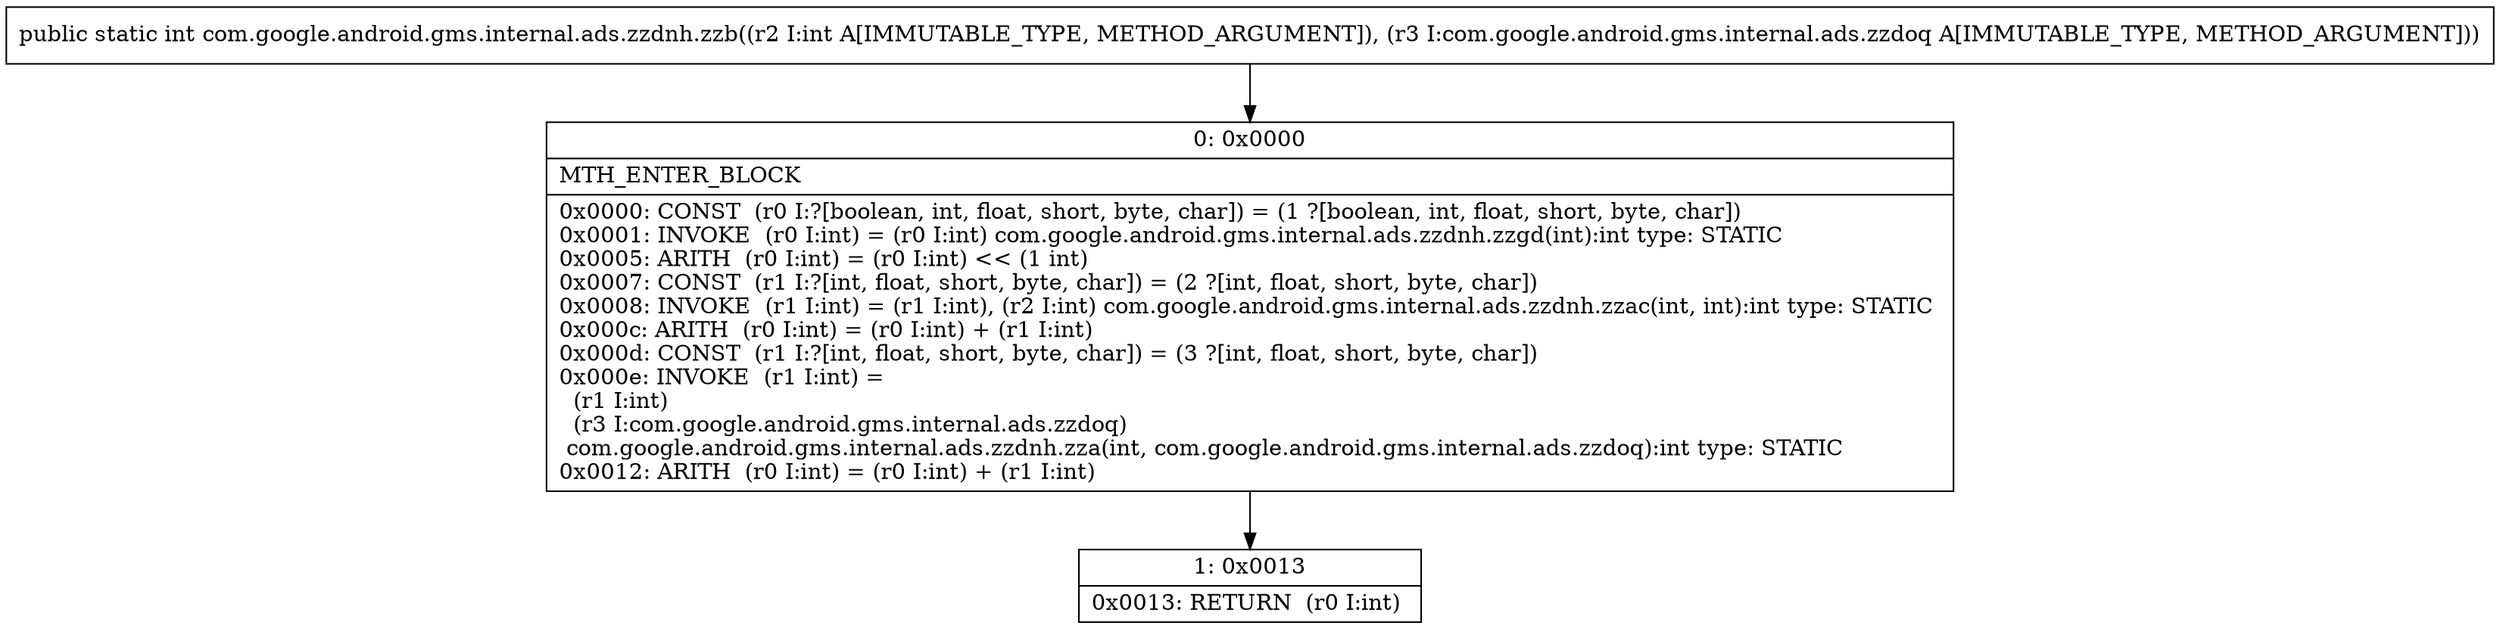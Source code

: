 digraph "CFG forcom.google.android.gms.internal.ads.zzdnh.zzb(ILcom\/google\/android\/gms\/internal\/ads\/zzdoq;)I" {
Node_0 [shape=record,label="{0\:\ 0x0000|MTH_ENTER_BLOCK\l|0x0000: CONST  (r0 I:?[boolean, int, float, short, byte, char]) = (1 ?[boolean, int, float, short, byte, char]) \l0x0001: INVOKE  (r0 I:int) = (r0 I:int) com.google.android.gms.internal.ads.zzdnh.zzgd(int):int type: STATIC \l0x0005: ARITH  (r0 I:int) = (r0 I:int) \<\< (1 int) \l0x0007: CONST  (r1 I:?[int, float, short, byte, char]) = (2 ?[int, float, short, byte, char]) \l0x0008: INVOKE  (r1 I:int) = (r1 I:int), (r2 I:int) com.google.android.gms.internal.ads.zzdnh.zzac(int, int):int type: STATIC \l0x000c: ARITH  (r0 I:int) = (r0 I:int) + (r1 I:int) \l0x000d: CONST  (r1 I:?[int, float, short, byte, char]) = (3 ?[int, float, short, byte, char]) \l0x000e: INVOKE  (r1 I:int) = \l  (r1 I:int)\l  (r3 I:com.google.android.gms.internal.ads.zzdoq)\l com.google.android.gms.internal.ads.zzdnh.zza(int, com.google.android.gms.internal.ads.zzdoq):int type: STATIC \l0x0012: ARITH  (r0 I:int) = (r0 I:int) + (r1 I:int) \l}"];
Node_1 [shape=record,label="{1\:\ 0x0013|0x0013: RETURN  (r0 I:int) \l}"];
MethodNode[shape=record,label="{public static int com.google.android.gms.internal.ads.zzdnh.zzb((r2 I:int A[IMMUTABLE_TYPE, METHOD_ARGUMENT]), (r3 I:com.google.android.gms.internal.ads.zzdoq A[IMMUTABLE_TYPE, METHOD_ARGUMENT])) }"];
MethodNode -> Node_0;
Node_0 -> Node_1;
}

